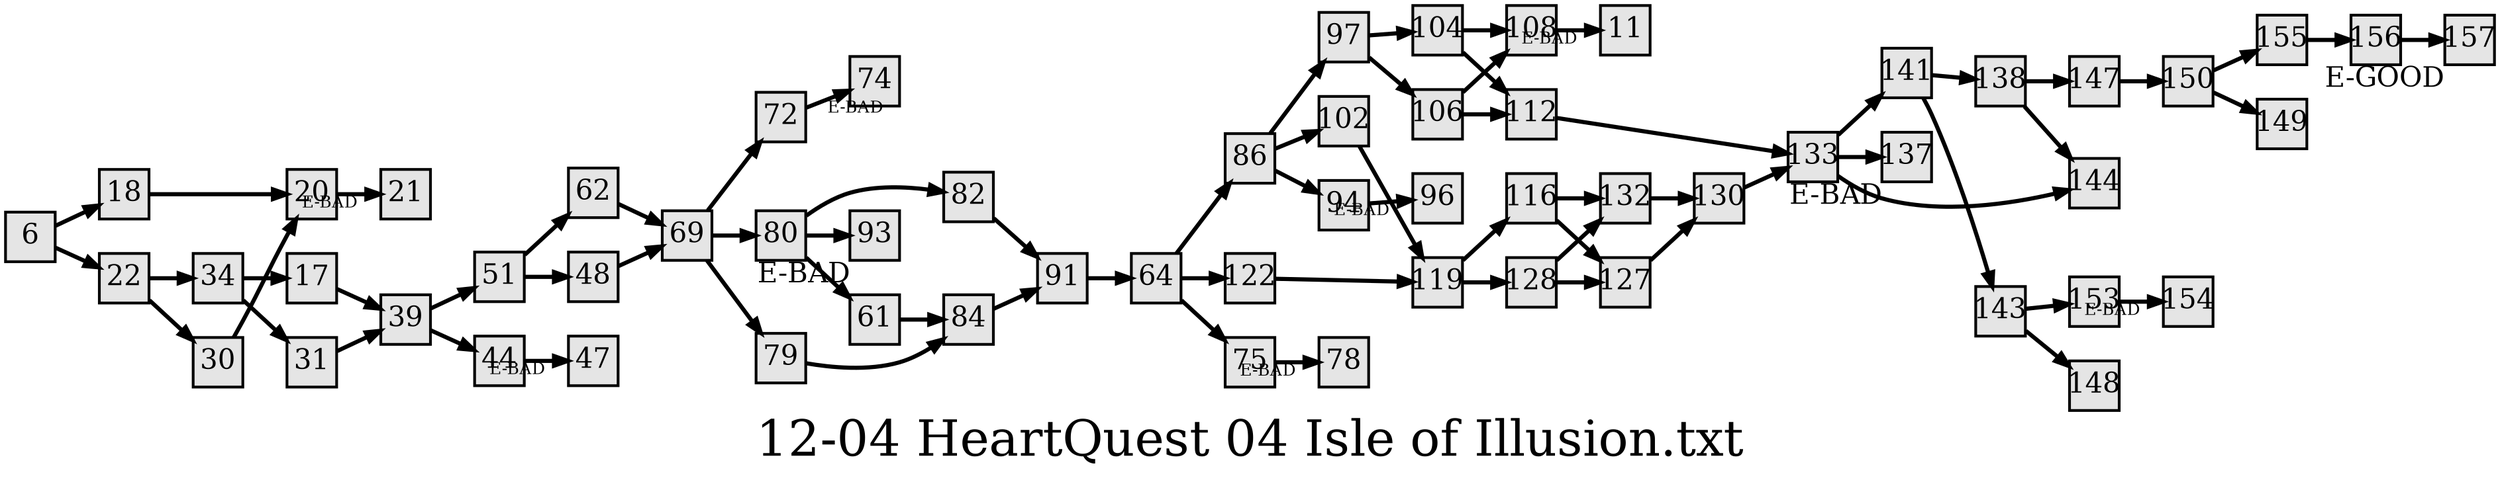 digraph g{
  graph [ label="12-04 HeartQuest 04 Isle of Illusion.txt" rankdir=LR, ordering=out, fontsize=36, nodesep="0.35", ranksep="0.45"];
  node  [shape=rect, penwidth=2, fontsize=20, style=filled, fillcolor=grey90, margin="0,0", labelfloat=true, regular=true, fixedsize=true];
  edge  [labelfloat=true, penwidth=3, fontsize=12];
  // ---;
  // group  : Katz;
  // id     :;
  // gbid   :;
  // series :;
  // title  :;
  // author :;
  // credit:;
  // - name : Juliet Way-Henthorne;
  // role : encoder;
  // date : 2017-09-08;
  // - name : Jeremy Douglass;
  // role : editor;
  // date : 2017-10-19;
  // render:;
  // - name   : ?;
  // styles : ?;
  // engine : dot;
  // comment: >;
  
  // ---;
  
  6 -> 18;
  6 -> 22;
  17 -> 39;
  18 -> 20;
  20 -> 21	[ xlabel="E-BAD" ];
  22 -> 34;
  22 -> 30;
  30 -> 20;
  31 -> 39;
  34 -> 17;
  34 -> 31;
  39 -> 51;
  39 -> 44;
  44 -> 47	[ xlabel="E-BAD" ];
  48 -> 69;
  51 -> 62;
  51 -> 48;
  61 -> 84;
  62 -> 69;
  64 -> 86;
  64 -> 122;
  64 -> 75;
  69 -> 72;
  69 -> 80;
  69 -> 79;
  72 -> 74	[ xlabel="E-BAD" ];
  75 -> 78	[ xlabel="E-BAD" ];
  79 -> 84;
  80 -> 82;
  80 -> 61;
  80 -> 93;
  82 -> 91;
  84 -> 91;
  86 -> 97;
  86 -> 102;
  86 -> 94;
  91 -> 64;
  93	[ xlabel="E-BAD" ];
  94 -> 96	[ xlabel="E-BAD" ];
  97 -> 104;
  97 -> 106;
  102 -> 119;
  104 -> 108;
  104 -> 112;
  106 -> 108;
  106 -> 112;
  108 -> 11	[ xlabel="E-BAD" ];
  112 -> 133;
  116 -> 132;
  116 -> 127;
  119 -> 116;
  119 -> 128;
  122 -> 119;
  127 -> 130;
  128 -> 132;
  128 -> 127;
  130 -> 133;
  132 -> 130;
  133 -> 141;
  133 -> 137;
  133 -> 144;
  137	[ xlabel="E-BAD" ];
  138 -> 147;
  138 -> 144;
  141 -> 138;
  141 -> 143;
  143 -> 153;
  143 -> 148;
  147 -> 150;
  150 -> 155;
  150 -> 149;
  153 -> 154	[ xlabel="E-BAD" ];
  155 -> 156;
  156 -> 157;
  157	[ xlabel="E-GOOD" ];
}

